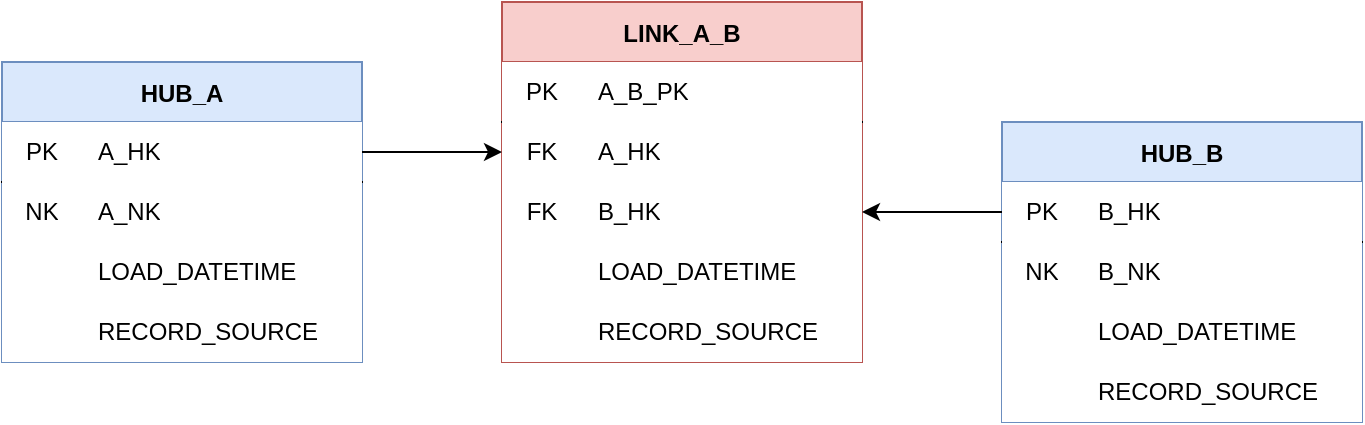 <mxfile version="20.3.0" type="device"><diagram id="s-eAjx9FxrQ15zjm9H1I" name="Page-1"><mxGraphModel dx="1350" dy="673" grid="1" gridSize="10" guides="1" tooltips="1" connect="1" arrows="1" fold="1" page="1" pageScale="1" pageWidth="1169" pageHeight="827" math="0" shadow="0"><root><mxCell id="0"/><mxCell id="1" parent="0"/><mxCell id="VOqXGmgZ_QgNYgrCqUdB-1" value="HUB_A" style="shape=table;startSize=30;container=1;collapsible=0;childLayout=tableLayout;fixedRows=1;rowLines=0;fontStyle=1;align=center;pointerEvents=1;fillColor=#dae8fc;strokeColor=#6c8ebf;swimlaneFillColor=none;" parent="1" vertex="1"><mxGeometry x="120" y="210" width="180" height="150" as="geometry"/></mxCell><mxCell id="VOqXGmgZ_QgNYgrCqUdB-2" value="" style="shape=partialRectangle;html=1;whiteSpace=wrap;collapsible=0;dropTarget=0;pointerEvents=1;fillColor=none;top=0;left=0;bottom=1;right=0;points=[[0,0.5],[1,0.5]];portConstraint=eastwest;" parent="VOqXGmgZ_QgNYgrCqUdB-1" vertex="1"><mxGeometry y="30" width="180" height="30" as="geometry"/></mxCell><mxCell id="VOqXGmgZ_QgNYgrCqUdB-3" value="PK" style="shape=partialRectangle;html=1;whiteSpace=wrap;connectable=0;fillColor=default;top=0;left=0;bottom=0;right=0;overflow=hidden;pointerEvents=1;" parent="VOqXGmgZ_QgNYgrCqUdB-2" vertex="1"><mxGeometry width="40" height="30" as="geometry"><mxRectangle width="40" height="30" as="alternateBounds"/></mxGeometry></mxCell><mxCell id="VOqXGmgZ_QgNYgrCqUdB-4" value="A_HK" style="shape=partialRectangle;html=1;whiteSpace=wrap;connectable=0;fillColor=default;top=0;left=0;bottom=0;right=0;align=left;spacingLeft=6;overflow=hidden;pointerEvents=1;" parent="VOqXGmgZ_QgNYgrCqUdB-2" vertex="1"><mxGeometry x="40" width="140" height="30" as="geometry"><mxRectangle width="140" height="30" as="alternateBounds"/></mxGeometry></mxCell><mxCell id="VOqXGmgZ_QgNYgrCqUdB-5" value="" style="shape=partialRectangle;html=1;whiteSpace=wrap;collapsible=0;dropTarget=0;pointerEvents=1;fillColor=none;top=0;left=0;bottom=0;right=0;points=[[0,0.5],[1,0.5]];portConstraint=eastwest;" parent="VOqXGmgZ_QgNYgrCqUdB-1" vertex="1"><mxGeometry y="60" width="180" height="30" as="geometry"/></mxCell><mxCell id="VOqXGmgZ_QgNYgrCqUdB-6" value="NK" style="shape=partialRectangle;html=1;whiteSpace=wrap;connectable=0;fillColor=default;top=0;left=0;bottom=0;right=0;overflow=hidden;pointerEvents=1;" parent="VOqXGmgZ_QgNYgrCqUdB-5" vertex="1"><mxGeometry width="40" height="30" as="geometry"><mxRectangle width="40" height="30" as="alternateBounds"/></mxGeometry></mxCell><mxCell id="VOqXGmgZ_QgNYgrCqUdB-7" value="A_NK" style="shape=partialRectangle;html=1;whiteSpace=wrap;connectable=0;fillColor=default;top=0;left=0;bottom=0;right=0;align=left;spacingLeft=6;overflow=hidden;pointerEvents=1;" parent="VOqXGmgZ_QgNYgrCqUdB-5" vertex="1"><mxGeometry x="40" width="140" height="30" as="geometry"><mxRectangle width="140" height="30" as="alternateBounds"/></mxGeometry></mxCell><mxCell id="VOqXGmgZ_QgNYgrCqUdB-8" value="" style="shape=partialRectangle;html=1;whiteSpace=wrap;collapsible=0;dropTarget=0;pointerEvents=1;fillColor=none;top=0;left=0;bottom=0;right=0;points=[[0,0.5],[1,0.5]];portConstraint=eastwest;" parent="VOqXGmgZ_QgNYgrCqUdB-1" vertex="1"><mxGeometry y="90" width="180" height="30" as="geometry"/></mxCell><mxCell id="VOqXGmgZ_QgNYgrCqUdB-9" value="" style="shape=partialRectangle;html=1;whiteSpace=wrap;connectable=0;fillColor=default;top=0;left=0;bottom=0;right=0;overflow=hidden;pointerEvents=1;" parent="VOqXGmgZ_QgNYgrCqUdB-8" vertex="1"><mxGeometry width="40" height="30" as="geometry"><mxRectangle width="40" height="30" as="alternateBounds"/></mxGeometry></mxCell><mxCell id="VOqXGmgZ_QgNYgrCqUdB-10" value="LOAD_DATETIME" style="shape=partialRectangle;html=1;whiteSpace=wrap;connectable=0;fillColor=default;top=0;left=0;bottom=0;right=0;align=left;spacingLeft=6;overflow=hidden;pointerEvents=1;" parent="VOqXGmgZ_QgNYgrCqUdB-8" vertex="1"><mxGeometry x="40" width="140" height="30" as="geometry"><mxRectangle width="140" height="30" as="alternateBounds"/></mxGeometry></mxCell><mxCell id="VOqXGmgZ_QgNYgrCqUdB-11" style="shape=partialRectangle;html=1;whiteSpace=wrap;collapsible=0;dropTarget=0;pointerEvents=1;fillColor=none;top=0;left=0;bottom=0;right=0;points=[[0,0.5],[1,0.5]];portConstraint=eastwest;" parent="VOqXGmgZ_QgNYgrCqUdB-1" vertex="1"><mxGeometry y="120" width="180" height="30" as="geometry"/></mxCell><mxCell id="VOqXGmgZ_QgNYgrCqUdB-12" style="shape=partialRectangle;html=1;whiteSpace=wrap;connectable=0;fillColor=default;top=0;left=0;bottom=0;right=0;overflow=hidden;pointerEvents=1;" parent="VOqXGmgZ_QgNYgrCqUdB-11" vertex="1"><mxGeometry width="40" height="30" as="geometry"><mxRectangle width="40" height="30" as="alternateBounds"/></mxGeometry></mxCell><mxCell id="VOqXGmgZ_QgNYgrCqUdB-13" value="RECORD_SOURCE" style="shape=partialRectangle;html=1;whiteSpace=wrap;connectable=0;fillColor=default;top=0;left=0;bottom=0;right=0;align=left;spacingLeft=6;overflow=hidden;pointerEvents=1;" parent="VOqXGmgZ_QgNYgrCqUdB-11" vertex="1"><mxGeometry x="40" width="140" height="30" as="geometry"><mxRectangle width="140" height="30" as="alternateBounds"/></mxGeometry></mxCell><mxCell id="VOqXGmgZ_QgNYgrCqUdB-14" value="LINK_A_B" style="shape=table;startSize=30;container=1;collapsible=0;childLayout=tableLayout;fixedRows=1;rowLines=0;fontStyle=1;align=center;pointerEvents=1;fillColor=#f8cecc;strokeColor=#b85450;swimlaneFillColor=none;" parent="1" vertex="1"><mxGeometry x="370" y="180" width="180" height="180" as="geometry"/></mxCell><mxCell id="VOqXGmgZ_QgNYgrCqUdB-15" value="" style="shape=partialRectangle;html=1;whiteSpace=wrap;collapsible=0;dropTarget=0;pointerEvents=1;fillColor=none;top=0;left=0;bottom=1;right=0;points=[[0,0.5],[1,0.5]];portConstraint=eastwest;" parent="VOqXGmgZ_QgNYgrCqUdB-14" vertex="1"><mxGeometry y="30" width="180" height="30" as="geometry"/></mxCell><mxCell id="VOqXGmgZ_QgNYgrCqUdB-16" value="PK" style="shape=partialRectangle;html=1;whiteSpace=wrap;connectable=0;fillColor=default;top=0;left=0;bottom=0;right=0;overflow=hidden;pointerEvents=1;" parent="VOqXGmgZ_QgNYgrCqUdB-15" vertex="1"><mxGeometry width="40" height="30" as="geometry"><mxRectangle width="40" height="30" as="alternateBounds"/></mxGeometry></mxCell><mxCell id="VOqXGmgZ_QgNYgrCqUdB-17" value="A_B_PK" style="shape=partialRectangle;html=1;whiteSpace=wrap;connectable=0;fillColor=default;top=0;left=0;bottom=0;right=0;align=left;spacingLeft=6;overflow=hidden;pointerEvents=1;" parent="VOqXGmgZ_QgNYgrCqUdB-15" vertex="1"><mxGeometry x="40" width="140" height="30" as="geometry"><mxRectangle width="140" height="30" as="alternateBounds"/></mxGeometry></mxCell><mxCell id="VOqXGmgZ_QgNYgrCqUdB-18" value="" style="shape=partialRectangle;html=1;whiteSpace=wrap;collapsible=0;dropTarget=0;pointerEvents=1;fillColor=none;top=0;left=0;bottom=0;right=0;points=[[0,0.5],[1,0.5]];portConstraint=eastwest;" parent="VOqXGmgZ_QgNYgrCqUdB-14" vertex="1"><mxGeometry y="60" width="180" height="30" as="geometry"/></mxCell><mxCell id="VOqXGmgZ_QgNYgrCqUdB-19" value="FK" style="shape=partialRectangle;html=1;whiteSpace=wrap;connectable=0;fillColor=default;top=0;left=0;bottom=0;right=0;overflow=hidden;pointerEvents=1;" parent="VOqXGmgZ_QgNYgrCqUdB-18" vertex="1"><mxGeometry width="40" height="30" as="geometry"><mxRectangle width="40" height="30" as="alternateBounds"/></mxGeometry></mxCell><mxCell id="VOqXGmgZ_QgNYgrCqUdB-20" value="A_HK" style="shape=partialRectangle;html=1;whiteSpace=wrap;connectable=0;fillColor=default;top=0;left=0;bottom=0;right=0;align=left;spacingLeft=6;overflow=hidden;pointerEvents=1;" parent="VOqXGmgZ_QgNYgrCqUdB-18" vertex="1"><mxGeometry x="40" width="140" height="30" as="geometry"><mxRectangle width="140" height="30" as="alternateBounds"/></mxGeometry></mxCell><mxCell id="VOqXGmgZ_QgNYgrCqUdB-21" value="" style="shape=partialRectangle;html=1;whiteSpace=wrap;collapsible=0;dropTarget=0;pointerEvents=1;fillColor=none;top=0;left=0;bottom=0;right=0;points=[[0,0.5],[1,0.5]];portConstraint=eastwest;" parent="VOqXGmgZ_QgNYgrCqUdB-14" vertex="1"><mxGeometry y="90" width="180" height="30" as="geometry"/></mxCell><mxCell id="VOqXGmgZ_QgNYgrCqUdB-22" value="FK" style="shape=partialRectangle;html=1;whiteSpace=wrap;connectable=0;fillColor=default;top=0;left=0;bottom=0;right=0;overflow=hidden;pointerEvents=1;" parent="VOqXGmgZ_QgNYgrCqUdB-21" vertex="1"><mxGeometry width="40" height="30" as="geometry"><mxRectangle width="40" height="30" as="alternateBounds"/></mxGeometry></mxCell><mxCell id="VOqXGmgZ_QgNYgrCqUdB-23" value="B_HK" style="shape=partialRectangle;html=1;whiteSpace=wrap;connectable=0;fillColor=default;top=0;left=0;bottom=0;right=0;align=left;spacingLeft=6;overflow=hidden;pointerEvents=1;" parent="VOqXGmgZ_QgNYgrCqUdB-21" vertex="1"><mxGeometry x="40" width="140" height="30" as="geometry"><mxRectangle width="140" height="30" as="alternateBounds"/></mxGeometry></mxCell><mxCell id="VOqXGmgZ_QgNYgrCqUdB-24" style="shape=partialRectangle;html=1;whiteSpace=wrap;collapsible=0;dropTarget=0;pointerEvents=1;fillColor=none;top=0;left=0;bottom=0;right=0;points=[[0,0.5],[1,0.5]];portConstraint=eastwest;" parent="VOqXGmgZ_QgNYgrCqUdB-14" vertex="1"><mxGeometry y="120" width="180" height="30" as="geometry"/></mxCell><mxCell id="VOqXGmgZ_QgNYgrCqUdB-25" style="shape=partialRectangle;html=1;whiteSpace=wrap;connectable=0;fillColor=default;top=0;left=0;bottom=0;right=0;overflow=hidden;pointerEvents=1;" parent="VOqXGmgZ_QgNYgrCqUdB-24" vertex="1"><mxGeometry width="40" height="30" as="geometry"><mxRectangle width="40" height="30" as="alternateBounds"/></mxGeometry></mxCell><mxCell id="VOqXGmgZ_QgNYgrCqUdB-26" value="LOAD_DATETIME" style="shape=partialRectangle;html=1;whiteSpace=wrap;connectable=0;fillColor=default;top=0;left=0;bottom=0;right=0;align=left;spacingLeft=6;overflow=hidden;pointerEvents=1;" parent="VOqXGmgZ_QgNYgrCqUdB-24" vertex="1"><mxGeometry x="40" width="140" height="30" as="geometry"><mxRectangle width="140" height="30" as="alternateBounds"/></mxGeometry></mxCell><mxCell id="VOqXGmgZ_QgNYgrCqUdB-27" style="shape=partialRectangle;html=1;whiteSpace=wrap;collapsible=0;dropTarget=0;pointerEvents=1;fillColor=none;top=0;left=0;bottom=0;right=0;points=[[0,0.5],[1,0.5]];portConstraint=eastwest;" parent="VOqXGmgZ_QgNYgrCqUdB-14" vertex="1"><mxGeometry y="150" width="180" height="30" as="geometry"/></mxCell><mxCell id="VOqXGmgZ_QgNYgrCqUdB-28" style="shape=partialRectangle;html=1;whiteSpace=wrap;connectable=0;fillColor=default;top=0;left=0;bottom=0;right=0;overflow=hidden;pointerEvents=1;" parent="VOqXGmgZ_QgNYgrCqUdB-27" vertex="1"><mxGeometry width="40" height="30" as="geometry"><mxRectangle width="40" height="30" as="alternateBounds"/></mxGeometry></mxCell><mxCell id="VOqXGmgZ_QgNYgrCqUdB-29" value="RECORD_SOURCE" style="shape=partialRectangle;html=1;whiteSpace=wrap;connectable=0;fillColor=default;top=0;left=0;bottom=0;right=0;align=left;spacingLeft=6;overflow=hidden;pointerEvents=1;" parent="VOqXGmgZ_QgNYgrCqUdB-27" vertex="1"><mxGeometry x="40" width="140" height="30" as="geometry"><mxRectangle width="140" height="30" as="alternateBounds"/></mxGeometry></mxCell><mxCell id="VOqXGmgZ_QgNYgrCqUdB-30" style="edgeStyle=orthogonalEdgeStyle;rounded=0;orthogonalLoop=1;jettySize=auto;html=1;exitX=1;exitY=0.5;exitDx=0;exitDy=0;entryX=0;entryY=0.5;entryDx=0;entryDy=0;labelBackgroundColor=default;" parent="1" source="VOqXGmgZ_QgNYgrCqUdB-2" target="VOqXGmgZ_QgNYgrCqUdB-18" edge="1"><mxGeometry relative="1" as="geometry"/></mxCell><mxCell id="VOqXGmgZ_QgNYgrCqUdB-31" value="HUB_B" style="shape=table;startSize=30;container=1;collapsible=0;childLayout=tableLayout;fixedRows=1;rowLines=0;fontStyle=1;align=center;pointerEvents=1;fillColor=#dae8fc;strokeColor=#6c8ebf;swimlaneFillColor=none;" parent="1" vertex="1"><mxGeometry x="620" y="240" width="180" height="150" as="geometry"/></mxCell><mxCell id="VOqXGmgZ_QgNYgrCqUdB-32" value="" style="shape=partialRectangle;html=1;whiteSpace=wrap;collapsible=0;dropTarget=0;pointerEvents=1;fillColor=none;top=0;left=0;bottom=1;right=0;points=[[0,0.5],[1,0.5]];portConstraint=eastwest;" parent="VOqXGmgZ_QgNYgrCqUdB-31" vertex="1"><mxGeometry y="30" width="180" height="30" as="geometry"/></mxCell><mxCell id="VOqXGmgZ_QgNYgrCqUdB-33" value="PK" style="shape=partialRectangle;html=1;whiteSpace=wrap;connectable=0;fillColor=default;top=0;left=0;bottom=0;right=0;overflow=hidden;pointerEvents=1;" parent="VOqXGmgZ_QgNYgrCqUdB-32" vertex="1"><mxGeometry width="40" height="30" as="geometry"><mxRectangle width="40" height="30" as="alternateBounds"/></mxGeometry></mxCell><mxCell id="VOqXGmgZ_QgNYgrCqUdB-34" value="B_HK" style="shape=partialRectangle;html=1;whiteSpace=wrap;connectable=0;fillColor=default;top=0;left=0;bottom=0;right=0;align=left;spacingLeft=6;overflow=hidden;pointerEvents=1;" parent="VOqXGmgZ_QgNYgrCqUdB-32" vertex="1"><mxGeometry x="40" width="140" height="30" as="geometry"><mxRectangle width="140" height="30" as="alternateBounds"/></mxGeometry></mxCell><mxCell id="VOqXGmgZ_QgNYgrCqUdB-35" value="" style="shape=partialRectangle;html=1;whiteSpace=wrap;collapsible=0;dropTarget=0;pointerEvents=1;fillColor=none;top=0;left=0;bottom=0;right=0;points=[[0,0.5],[1,0.5]];portConstraint=eastwest;" parent="VOqXGmgZ_QgNYgrCqUdB-31" vertex="1"><mxGeometry y="60" width="180" height="30" as="geometry"/></mxCell><mxCell id="VOqXGmgZ_QgNYgrCqUdB-36" value="NK" style="shape=partialRectangle;html=1;whiteSpace=wrap;connectable=0;fillColor=default;top=0;left=0;bottom=0;right=0;overflow=hidden;pointerEvents=1;" parent="VOqXGmgZ_QgNYgrCqUdB-35" vertex="1"><mxGeometry width="40" height="30" as="geometry"><mxRectangle width="40" height="30" as="alternateBounds"/></mxGeometry></mxCell><mxCell id="VOqXGmgZ_QgNYgrCqUdB-37" value="B_NK" style="shape=partialRectangle;html=1;whiteSpace=wrap;connectable=0;fillColor=default;top=0;left=0;bottom=0;right=0;align=left;spacingLeft=6;overflow=hidden;pointerEvents=1;" parent="VOqXGmgZ_QgNYgrCqUdB-35" vertex="1"><mxGeometry x="40" width="140" height="30" as="geometry"><mxRectangle width="140" height="30" as="alternateBounds"/></mxGeometry></mxCell><mxCell id="VOqXGmgZ_QgNYgrCqUdB-38" value="" style="shape=partialRectangle;html=1;whiteSpace=wrap;collapsible=0;dropTarget=0;pointerEvents=1;fillColor=none;top=0;left=0;bottom=0;right=0;points=[[0,0.5],[1,0.5]];portConstraint=eastwest;" parent="VOqXGmgZ_QgNYgrCqUdB-31" vertex="1"><mxGeometry y="90" width="180" height="30" as="geometry"/></mxCell><mxCell id="VOqXGmgZ_QgNYgrCqUdB-39" value="" style="shape=partialRectangle;html=1;whiteSpace=wrap;connectable=0;fillColor=default;top=0;left=0;bottom=0;right=0;overflow=hidden;pointerEvents=1;" parent="VOqXGmgZ_QgNYgrCqUdB-38" vertex="1"><mxGeometry width="40" height="30" as="geometry"><mxRectangle width="40" height="30" as="alternateBounds"/></mxGeometry></mxCell><mxCell id="VOqXGmgZ_QgNYgrCqUdB-40" value="LOAD_DATETIME" style="shape=partialRectangle;html=1;whiteSpace=wrap;connectable=0;fillColor=default;top=0;left=0;bottom=0;right=0;align=left;spacingLeft=6;overflow=hidden;pointerEvents=1;" parent="VOqXGmgZ_QgNYgrCqUdB-38" vertex="1"><mxGeometry x="40" width="140" height="30" as="geometry"><mxRectangle width="140" height="30" as="alternateBounds"/></mxGeometry></mxCell><mxCell id="VOqXGmgZ_QgNYgrCqUdB-41" style="shape=partialRectangle;html=1;whiteSpace=wrap;collapsible=0;dropTarget=0;pointerEvents=1;fillColor=none;top=0;left=0;bottom=0;right=0;points=[[0,0.5],[1,0.5]];portConstraint=eastwest;" parent="VOqXGmgZ_QgNYgrCqUdB-31" vertex="1"><mxGeometry y="120" width="180" height="30" as="geometry"/></mxCell><mxCell id="VOqXGmgZ_QgNYgrCqUdB-42" style="shape=partialRectangle;html=1;whiteSpace=wrap;connectable=0;fillColor=default;top=0;left=0;bottom=0;right=0;overflow=hidden;pointerEvents=1;" parent="VOqXGmgZ_QgNYgrCqUdB-41" vertex="1"><mxGeometry width="40" height="30" as="geometry"><mxRectangle width="40" height="30" as="alternateBounds"/></mxGeometry></mxCell><mxCell id="VOqXGmgZ_QgNYgrCqUdB-43" value="RECORD_SOURCE" style="shape=partialRectangle;html=1;whiteSpace=wrap;connectable=0;fillColor=default;top=0;left=0;bottom=0;right=0;align=left;spacingLeft=6;overflow=hidden;pointerEvents=1;" parent="VOqXGmgZ_QgNYgrCqUdB-41" vertex="1"><mxGeometry x="40" width="140" height="30" as="geometry"><mxRectangle width="140" height="30" as="alternateBounds"/></mxGeometry></mxCell><mxCell id="VOqXGmgZ_QgNYgrCqUdB-44" style="edgeStyle=orthogonalEdgeStyle;rounded=0;orthogonalLoop=1;jettySize=auto;html=1;exitX=0;exitY=0.5;exitDx=0;exitDy=0;entryX=1;entryY=0.5;entryDx=0;entryDy=0;" parent="1" source="VOqXGmgZ_QgNYgrCqUdB-32" target="VOqXGmgZ_QgNYgrCqUdB-21" edge="1"><mxGeometry relative="1" as="geometry"/></mxCell></root></mxGraphModel></diagram></mxfile>